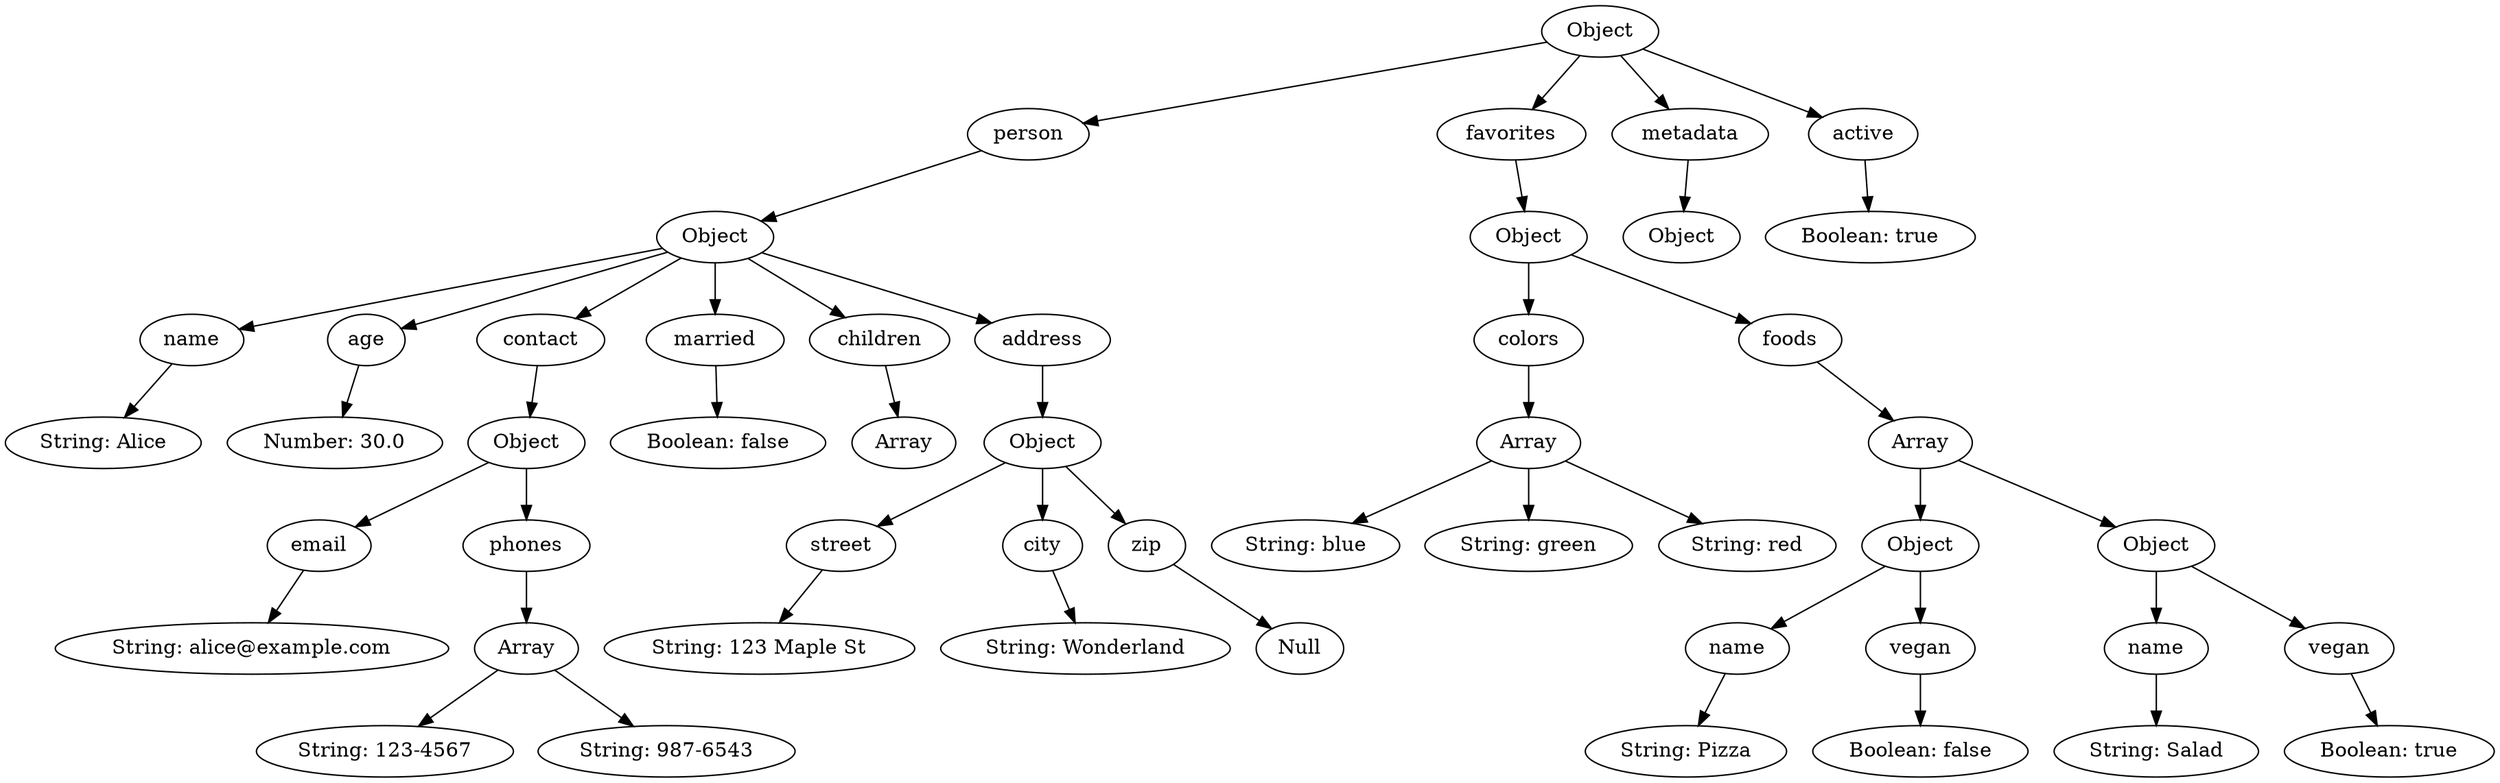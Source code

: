 digraph AST {
node0 [label="Object"];
node1 [label="person"];
node0 -> node1;
node2 [label="Object"];
node1 -> node2;
node3 [label="name"];
node2 -> node3;
node4 [label="String: Alice"];
node3 -> node4;
node5 [label="age"];
node2 -> node5;
node6 [label="Number: 30.0"];
node5 -> node6;
node7 [label="contact"];
node2 -> node7;
node8 [label="Object"];
node7 -> node8;
node9 [label="email"];
node8 -> node9;
node10 [label="String: alice@example.com"];
node9 -> node10;
node11 [label="phones"];
node8 -> node11;
node12 [label="Array"];
node11 -> node12;
node13 [label="String: 123-4567"];
node12 -> node13;
node14 [label="String: 987-6543"];
node12 -> node14;
node15 [label="married"];
node2 -> node15;
node16 [label="Boolean: false"];
node15 -> node16;
node17 [label="children"];
node2 -> node17;
node18 [label="Array"];
node17 -> node18;
node19 [label="address"];
node2 -> node19;
node20 [label="Object"];
node19 -> node20;
node21 [label="street"];
node20 -> node21;
node22 [label="String: 123 Maple St"];
node21 -> node22;
node23 [label="city"];
node20 -> node23;
node24 [label="String: Wonderland"];
node23 -> node24;
node25 [label="zip"];
node20 -> node25;
node26 [label="Null"];
node25 -> node26;
node27 [label="favorites"];
node0 -> node27;
node28 [label="Object"];
node27 -> node28;
node29 [label="colors"];
node28 -> node29;
node30 [label="Array"];
node29 -> node30;
node31 [label="String: blue"];
node30 -> node31;
node32 [label="String: green"];
node30 -> node32;
node33 [label="String: red"];
node30 -> node33;
node34 [label="foods"];
node28 -> node34;
node35 [label="Array"];
node34 -> node35;
node36 [label="Object"];
node35 -> node36;
node37 [label="name"];
node36 -> node37;
node38 [label="String: Pizza"];
node37 -> node38;
node39 [label="vegan"];
node36 -> node39;
node40 [label="Boolean: false"];
node39 -> node40;
node41 [label="Object"];
node35 -> node41;
node42 [label="name"];
node41 -> node42;
node43 [label="String: Salad"];
node42 -> node43;
node44 [label="vegan"];
node41 -> node44;
node45 [label="Boolean: true"];
node44 -> node45;
node46 [label="metadata"];
node0 -> node46;
node47 [label="Object"];
node46 -> node47;
node48 [label="active"];
node0 -> node48;
node49 [label="Boolean: true"];
node48 -> node49;
}

